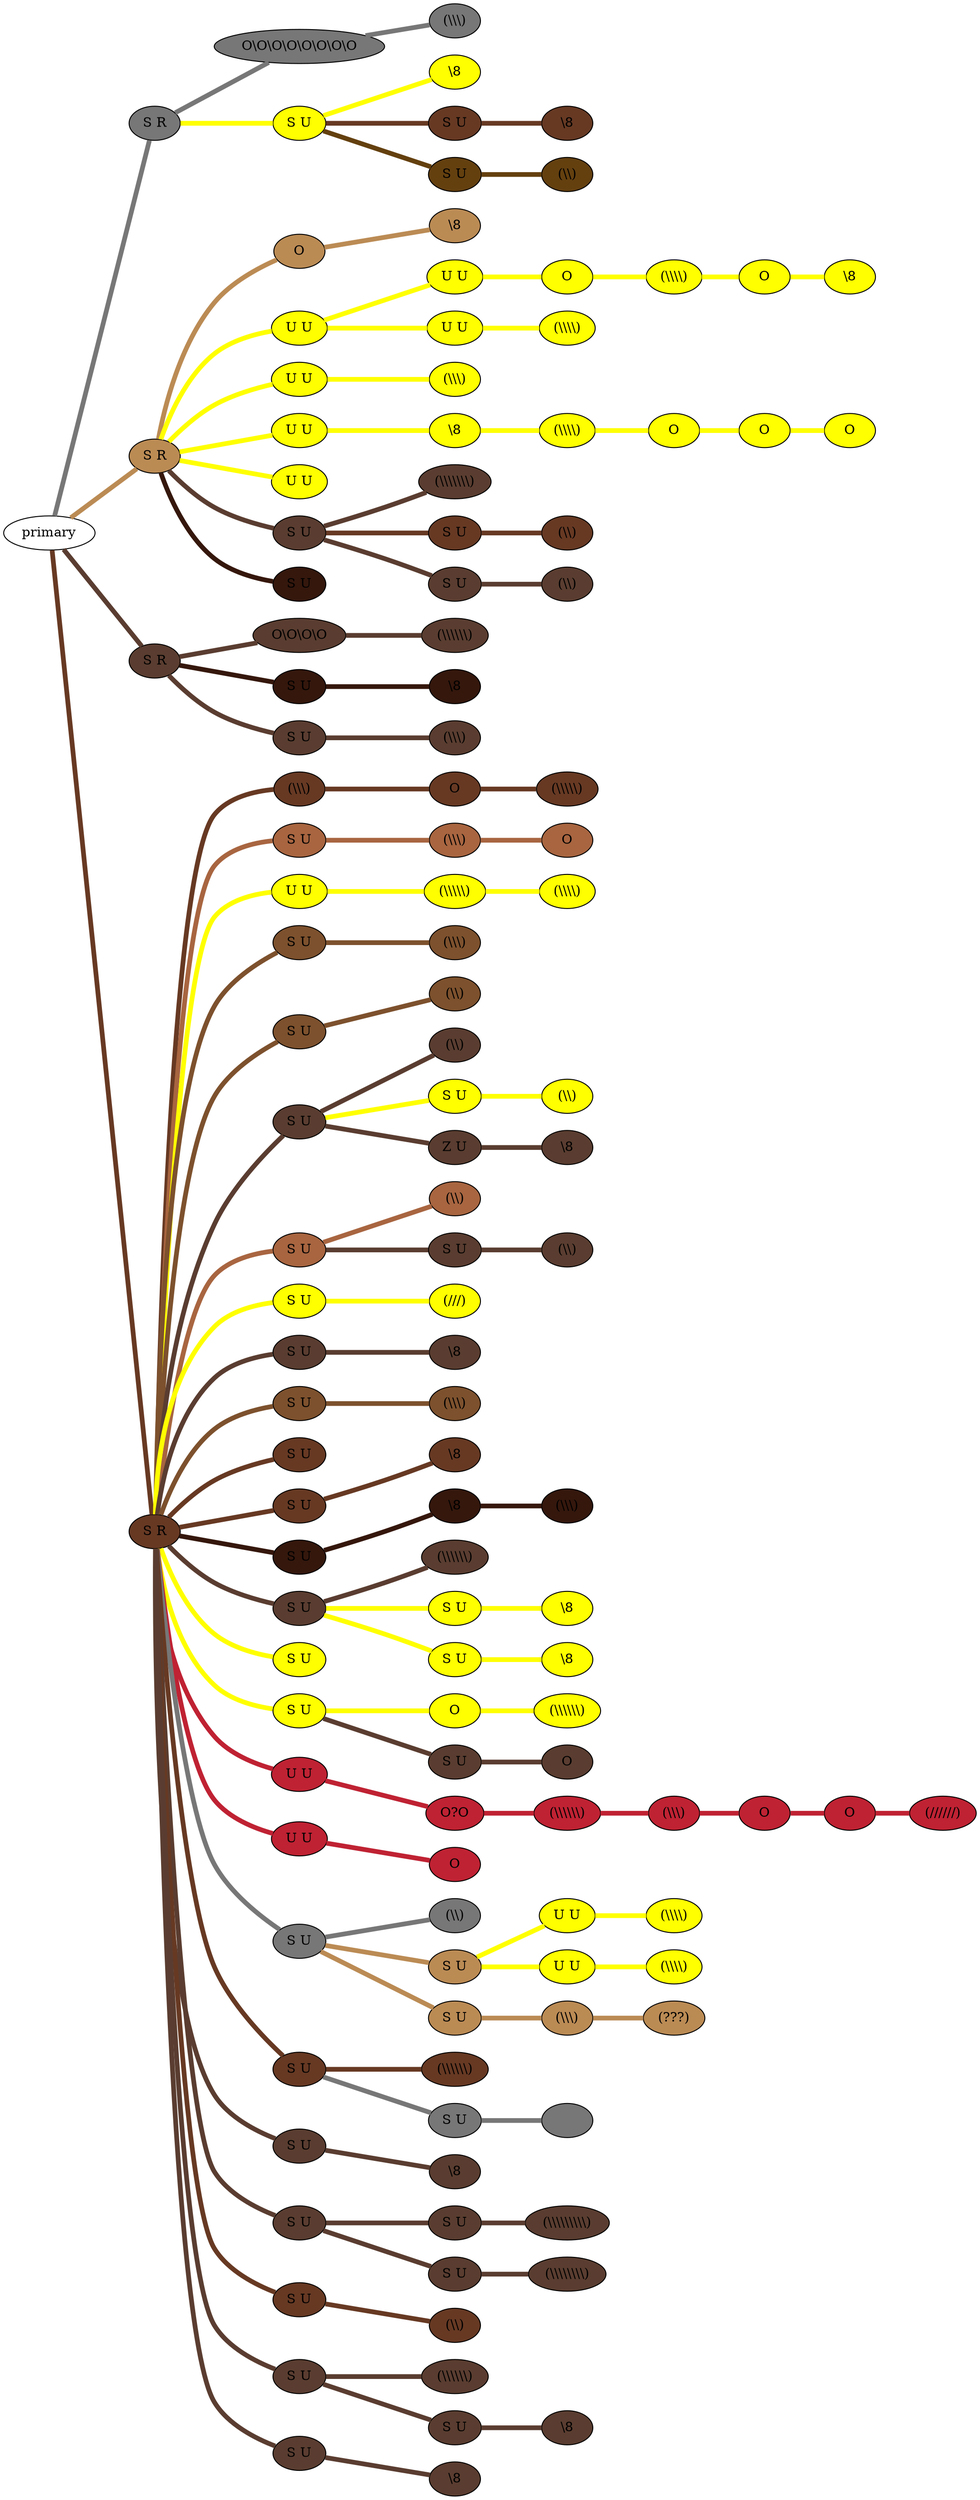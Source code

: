 graph {
 graph [rankdir=LR]
"primary" -- "1" [penwidth=5,color="#777777"]
"1" [label="S R", style=filled, fillcolor="#777777"]
"1" -- "1:0" [penwidth=5,color="#777777"]
"1:0" [label="O\\O\\O\\O\\O\\O\\O\\O", style=filled, fillcolor="#777777"]
"1:0" -- "1:1" [penwidth=5,color="#777777"]
"1:1" [label="(\\\\\\)", style=filled, fillcolor="#777777"]
"1" -- "1s1" [penwidth=5,color=yellow]
"1s1" [label="S U", style=filled, fillcolor=yellow]
"1s1" -- "1s1:0" [penwidth=5,color=yellow]
"1s1:0" [label="\\8", style=filled, fillcolor=yellow]
"1s1" -- "1s1s1" [penwidth=5,color="#673923"]
"1s1s1" [label="S U", style=filled, fillcolor="#673923"]
"1s1s1" -- "1s1s1:0" [penwidth=5,color="#673923"]
"1s1s1:0" [label="\\8", style=filled, fillcolor="#673923"]
"1s1" -- "1s1s2" [penwidth=5,color="#64400F"]
"1s1s2" [label="S U", style=filled, fillcolor="#64400F"]
"1s1s2" -- "1s1s2:0" [penwidth=5,color="#64400F"]
"1s1s2:0" [label="(\\\\)", style=filled, fillcolor="#64400F"]
"primary" -- "2" [penwidth=5,color="#BB8B54"]
"2" [label="S R", style=filled, fillcolor="#BB8B54"]
"2" -- "2:0" [penwidth=5,color="#BB8B54"]
"2:0" [label="O", style=filled, fillcolor="#BB8B54"]
"2:0" -- "2:1" [penwidth=5,color="#BB8B54"]
"2:1" [label="\\8", style=filled, fillcolor="#BB8B54"]
"2" -- "2s1" [penwidth=5,color=yellow]
"2s1" [label="U U", style=filled, fillcolor=yellow]
"2s1" -- "2s1s1" [penwidth=5,color=yellow]
"2s1s1" [label="U U", style=filled, fillcolor=yellow]
"2s1s1" -- "2s1s1:0" [penwidth=5,color=yellow]
"2s1s1:0" [label="O", style=filled, fillcolor=yellow]
"2s1s1:0" -- "2s1s1:1" [penwidth=5,color=yellow]
"2s1s1:1" [label="(\\\\\\\\)", style=filled, fillcolor=yellow]
"2s1s1:1" -- "2s1s1:2" [penwidth=5,color=yellow]
"2s1s1:2" [label="O", style=filled, fillcolor=yellow]
"2s1s1:2" -- "2s1s1:3" [penwidth=5,color=yellow]
"2s1s1:3" [label="\\8", style=filled, fillcolor=yellow]
"2s1" -- "2s1s2" [penwidth=5,color=yellow]
"2s1s2" [label="U U", style=filled, fillcolor=yellow]
"2s1s2" -- "2s1s2:0" [penwidth=5,color=yellow]
"2s1s2:0" [label="(\\\\\\\\)", style=filled, fillcolor=yellow]
"2" -- "2s2" [penwidth=5,color=yellow]
"2s2" [label="U U", style=filled, fillcolor=yellow]
"2s2" -- "2s2:0" [penwidth=5,color=yellow]
"2s2:0" [label="(\\\\\\)", style=filled, fillcolor=yellow]
"2" -- "2s3" [penwidth=5,color=yellow]
"2s3" [label="U U", style=filled, fillcolor=yellow]
"2s3" -- "2s3:0" [penwidth=5,color=yellow]
"2s3:0" [label="\\8", style=filled, fillcolor=yellow]
"2s3:0" -- "2s3:1" [penwidth=5,color=yellow]
"2s3:1" [label="(\\\\\\\\)", style=filled, fillcolor=yellow]
"2s3:1" -- "2s3:2" [penwidth=5,color=yellow]
"2s3:2" [label="O", style=filled, fillcolor=yellow]
"2s3:2" -- "2s3:3" [penwidth=5,color=yellow]
"2s3:3" [label="O", style=filled, fillcolor=yellow]
"2s3:3" -- "2s3:4" [penwidth=5,color=yellow]
"2s3:4" [label="O", style=filled, fillcolor=yellow]
"2" -- "2s4" [penwidth=5,color=yellow]
"2s4" [label="U U", style=filled, fillcolor=yellow]
"2" -- "2s5" [penwidth=5,color="#5A3D30"]
"2s5" [label="S U", style=filled, fillcolor="#5A3D30"]
"2s5" -- "2s5:0" [penwidth=5,color="#5A3D30"]
"2s5:0" [label="(\\\\\\\\\\\\\\)", style=filled, fillcolor="#5A3D30"]
"2s5" -- "2s5s1" [penwidth=5,color="#673923"]
"2s5s1" [label="S U", style=filled, fillcolor="#673923"]
"2s5s1" -- "2s5s1:0" [penwidth=5,color="#673923"]
"2s5s1:0" [label="(\\\\)", style=filled, fillcolor="#673923"]
"2s5" -- "2s5s2" [penwidth=5,color="#5A3D30"]
"2s5s2" [label="S U", style=filled, fillcolor="#5A3D30"]
"2s5s2" -- "2s5s2:0" [penwidth=5,color="#5A3D30"]
"2s5s2:0" [label="(\\\\)", style=filled, fillcolor="#5A3D30"]
"2" -- "2s6" [penwidth=5,color="#35170C"]
"2s6" [label="S U", style=filled, fillcolor="#35170C"]
"primary" -- "3" [penwidth=5,color="#5A3D30"]
"3" [label="S R", style=filled, fillcolor="#5A3D30"]
"3" -- "3:0" [penwidth=5,color="#5A3D30"]
"3:0" [label="O\\O\\O\\O", style=filled, fillcolor="#5A3D30"]
"3:0" -- "3:1" [penwidth=5,color="#5A3D30"]
"3:1" [label="(\\\\\\\\\\\\)", style=filled, fillcolor="#5A3D30"]
"3" -- "3s1" [penwidth=5,color="#35170C"]
"3s1" [label="S U", style=filled, fillcolor="#35170C"]
"3s1" -- "3s1:0" [penwidth=5,color="#35170C"]
"3s1:0" [label="\\8", style=filled, fillcolor="#35170C"]
"3" -- "3s2" [penwidth=5,color="#5A3D30"]
"3s2" [label="S U", style=filled, fillcolor="#5A3D30"]
"3s2" -- "3s2:0" [penwidth=5,color="#5A3D30"]
"3s2:0" [label="(\\\\\\)", style=filled, fillcolor="#5A3D30"]
"primary" -- "4" [penwidth=5,color="#673923"]
"4" [label="S R", style=filled, fillcolor="#673923"]
"4" -- "4:0" [penwidth=5,color="#673923"]
"4:0" [label="(\\\\\\)", style=filled, fillcolor="#673923"]
"4:0" -- "4:1" [penwidth=5,color="#673923"]
"4:1" [label="O", style=filled, fillcolor="#673923"]
"4:1" -- "4:2" [penwidth=5,color="#673923"]
"4:2" [label="(\\\\\\\\\\)", style=filled, fillcolor="#673923"]
"4" -- "4s1" [penwidth=5,color="#A86540"]
"4s1" [label="S U", style=filled, fillcolor="#A86540"]
"4s1" -- "4s1:0" [penwidth=5,color="#A86540"]
"4s1:0" [label="(\\\\\\)", style=filled, fillcolor="#A86540"]
"4s1:0" -- "4s1:1" [penwidth=5,color="#A86540"]
"4s1:1" [label="O", style=filled, fillcolor="#A86540"]
"4" -- "4s2" [penwidth=5,color=yellow]
"4s2" [label="U U", style=filled, fillcolor=yellow]
"4s2" -- "4s2:0" [penwidth=5,color=yellow]
"4s2:0" [label="(\\\\\\\\\\)", style=filled, fillcolor=yellow]
"4s2:0" -- "4s2:1" [penwidth=5,color=yellow]
"4s2:1" [label="(\\\\\\\\)", style=filled, fillcolor=yellow]
"4" -- "4s3" [penwidth=5,color="#7D512D"]
"4s3" [label="S U", style=filled, fillcolor="#7D512D"]
"4s3" -- "4s3:0" [penwidth=5,color="#7D512D"]
"4s3:0" [label="(\\\\\\)", style=filled, fillcolor="#7D512D"]
"4" -- "4s4" [penwidth=5,color="#7D512D"]
"4s4" [label="S U", style=filled, fillcolor="#7D512D"]
"4s4" -- "4s4:0" [penwidth=5,color="#7D512D"]
"4s4:0" [label="(\\\\)", style=filled, fillcolor="#7D512D"]
"4" -- "4s5" [penwidth=5,color="#5A3D30"]
"4s5" [label="S U", style=filled, fillcolor="#5A3D30"]
"4s5" -- "4s5:0" [penwidth=5,color="#5A3D30"]
"4s5:0" [label="(\\\\)", style=filled, fillcolor="#5A3D30"]
"4s5" -- "4s5s1" [penwidth=5,color=yellow]
"4s5s1" [label="S U", style=filled, fillcolor=yellow]
"4s5s1" -- "4s5s1:0" [penwidth=5,color=yellow]
"4s5s1:0" [label="(\\\\)", style=filled, fillcolor=yellow]
"4s5" -- "4s5s2" [penwidth=5,color="#5A3D30"]
"4s5s2" [label="Z U", style=filled, fillcolor="#5A3D30"]
"4s5s2" -- "4s5s2:0" [penwidth=5,color="#5A3D30"]
"4s5s2:0" [label="\\8", style=filled, fillcolor="#5A3D30"]
"4" -- "4s6" [penwidth=5,color="#A86540"]
"4s6" [label="S U", style=filled, fillcolor="#A86540"]
"4s6" -- "4s6:0" [penwidth=5,color="#A86540"]
"4s6:0" [label="(\\\\)", style=filled, fillcolor="#A86540"]
"4s6" -- "4s6s1" [penwidth=5,color="#5A3D30"]
"4s6s1" [label="S U", style=filled, fillcolor="#5A3D30"]
"4s6s1" -- "4s6s1:0" [penwidth=5,color="#5A3D30"]
"4s6s1:0" [label="(\\\\)", style=filled, fillcolor="#5A3D30"]
"4" -- "4s7" [penwidth=5,color=yellow]
"4s7" [label="S U", style=filled, fillcolor=yellow]
"4s7" -- "4s7:0" [penwidth=5,color=yellow]
"4s7:0" [label="(///)", style=filled, fillcolor=yellow]
"4" -- "4s8" [penwidth=5,color="#5A3D30"]
"4s8" [label="S U", style=filled, fillcolor="#5A3D30"]
"4s8" -- "4s8:0" [penwidth=5,color="#5A3D30"]
"4s8:0" [label="\\8", style=filled, fillcolor="#5A3D30"]
"4" -- "4s9" [penwidth=5,color="#7D512D"]
"4s9" [label="S U", style=filled, fillcolor="#7D512D"]
"4s9" -- "4s9:0" [penwidth=5,color="#7D512D"]
"4s9:0" [label="(\\\\\\)", style=filled, fillcolor="#7D512D"]
"4" -- "4s10" [penwidth=5,color="#673923"]
"4s10" [label="S U", style=filled, fillcolor="#673923"]
"4" -- "4s11" [penwidth=5,color="#673923"]
"4s11" [label="S U", style=filled, fillcolor="#673923"]
"4s11" -- "4s11:0" [penwidth=5,color="#673923"]
"4s11:0" [label="\\8", style=filled, fillcolor="#673923"]
"4" -- "4s12" [penwidth=5,color="#35170C"]
"4s12" [label="S U", style=filled, fillcolor="#35170C"]
"4s12" -- "4s12:0" [penwidth=5,color="#35170C"]
"4s12:0" [label="\\8", style=filled, fillcolor="#35170C"]
"4s12:0" -- "4s12:1" [penwidth=5,color="#35170C"]
"4s12:1" [label="(\\\\\\)", style=filled, fillcolor="#35170C"]
"4" -- "4s13" [penwidth=5,color="#5A3D30"]
"4s13" [label="S U", style=filled, fillcolor="#5A3D30"]
"4s13" -- "4s13:0" [penwidth=5,color="#5A3D30"]
"4s13:0" [label="(\\\\\\\\\\\\)", style=filled, fillcolor="#5A3D30"]
"4s13" -- "4s13s1" [penwidth=5,color=yellow]
"4s13s1" [label="S U", style=filled, fillcolor=yellow]
"4s13s1" -- "4s13s1:0" [penwidth=5,color=yellow]
"4s13s1:0" [label="\\8", style=filled, fillcolor=yellow]
"4s13" -- "4s13s2" [penwidth=5,color=yellow]
"4s13s2" [label="S U", style=filled, fillcolor=yellow]
"4s13s2" -- "4s13s2:0" [penwidth=5,color=yellow]
"4s13s2:0" [label="\\8", style=filled, fillcolor=yellow]
"4" -- "4s14" [penwidth=5,color=yellow]
"4s14" [label="S U", style=filled, fillcolor=yellow]
"4" -- "4s15" [penwidth=5,color=yellow]
"4s15" [label="S U", style=filled, fillcolor=yellow]
"4s15" -- "4s15:0" [penwidth=5,color=yellow]
"4s15:0" [label="O", style=filled, fillcolor=yellow]
"4s15:0" -- "4s15:1" [penwidth=5,color=yellow]
"4s15:1" [label="(\\\\\\\\\\\\)", style=filled, fillcolor=yellow]
"4s15" -- "4s15s1" [penwidth=5,color="#5A3D30"]
"4s15s1" [label="S U", style=filled, fillcolor="#5A3D30"]
"4s15s1" -- "4s15s1:0" [penwidth=5,color="#5A3D30"]
"4s15s1:0" [label="O", style=filled, fillcolor="#5A3D30"]
"4" -- "4s16" [penwidth=5,color="#BF2233"]
"4s16" [label="U U", style=filled, fillcolor="#BF2233"]
"4s16" -- "4s16:0" [penwidth=5,color="#BF2233"]
"4s16:0" [label="O?O", style=filled, fillcolor="#BF2233"]
"4s16:0" -- "4s16:1" [penwidth=5,color="#BF2233"]
"4s16:1" [label="(\\\\\\\\\\\\)", style=filled, fillcolor="#BF2233"]
"4s16:1" -- "4s16:2" [penwidth=5,color="#BF2233"]
"4s16:2" [label="(\\\\\\)", style=filled, fillcolor="#BF2233"]
"4s16:2" -- "4s16:3" [penwidth=5,color="#BF2233"]
"4s16:3" [label="O", style=filled, fillcolor="#BF2233"]
"4s16:3" -- "4s16:4" [penwidth=5,color="#BF2233"]
"4s16:4" [label="O", style=filled, fillcolor="#BF2233"]
"4s16:4" -- "4s16:5" [penwidth=5,color="#BF2233"]
"4s16:5" [label="(//////)", style=filled, fillcolor="#BF2233"]
"4" -- "4s17" [penwidth=5,color="#BF2233"]
"4s17" [label="U U", style=filled, fillcolor="#BF2233"]
"4s17" -- "4s17:0" [penwidth=5,color="#BF2233"]
"4s17:0" [label="O", style=filled, fillcolor="#BF2233"]
"4" -- "4s18" [penwidth=5,color="#777777"]
"4s18" [label="S U", style=filled, fillcolor="#777777"]
"4s18" -- "4s18:0" [penwidth=5,color="#777777"]
"4s18:0" [label="(\\\\)", style=filled, fillcolor="#777777"]
"4s18" -- "4s18s1" [penwidth=5,color="#BB8B54"]
"4s18s1" [label="S U", style=filled, fillcolor="#BB8B54"]
"4s18s1" -- "4s18s1s1" [penwidth=5,color=yellow]
"4s18s1s1" [label="U U", style=filled, fillcolor=yellow]
"4s18s1s1" -- "4s18s1s1:0" [penwidth=5,color=yellow]
"4s18s1s1:0" [label="(\\\\\\\\)", style=filled, fillcolor=yellow]
"4s18s1" -- "4s18s1s2" [penwidth=5,color=yellow]
"4s18s1s2" [label="U U", style=filled, fillcolor=yellow]
"4s18s1s2" -- "4s18s1s2:0" [penwidth=5,color=yellow]
"4s18s1s2:0" [label="(\\\\\\\\)", style=filled, fillcolor=yellow]
"4s18" -- "4s18s2" [penwidth=5,color="#BB8B54"]
"4s18s2" [label="S U", style=filled, fillcolor="#BB8B54"]
"4s18s2" -- "4s18s2:0" [penwidth=5,color="#BB8B54"]
"4s18s2:0" [label="(\\\\\\)", style=filled, fillcolor="#BB8B54"]
"4s18s2:0" -- "4s18s2:1" [penwidth=5,color="#BB8B54"]
"4s18s2:1" [label="(???)", style=filled, fillcolor="#BB8B54"]
"4" -- "4s19" [penwidth=5,color="#673923"]
"4s19" [label="S U", style=filled, fillcolor="#673923"]
"4s19" -- "4s19:0" [penwidth=5,color="#673923"]
"4s19:0" [label="(\\\\\\\\\\\\)", style=filled, fillcolor="#673923"]
"4s19" -- "4s19s1" [penwidth=5,color="#777777"]
"4s19s1" [label="S U", style=filled, fillcolor="#777777"]
"4s19s1" -- "4s19s1:0" [penwidth=5,color="#777777"]
"4s19s1:0" [label="", style=filled, fillcolor="#777777"]
"4" -- "4s20" [penwidth=5,color="#5A3D30"]
"4s20" [label="S U", style=filled, fillcolor="#5A3D30"]
"4s20" -- "4s20:0" [penwidth=5,color="#5A3D30"]
"4s20:0" [label="\\8", style=filled, fillcolor="#5A3D30"]
"4" -- "4s21" [penwidth=5,color="#5A3D30"]
"4s21" [label="S U", style=filled, fillcolor="#5A3D30"]
"4s21" -- "4s21s1" [penwidth=5,color="#5A3D30"]
"4s21s1" [label="S U", style=filled, fillcolor="#5A3D30"]
"4s21s1" -- "4s21s1:0" [penwidth=5,color="#5A3D30"]
"4s21s1:0" [label="(\\\\\\\\\\\\\\\\\\)", style=filled, fillcolor="#5A3D30"]
"4s21" -- "4s21s2" [penwidth=5,color="#5A3D30"]
"4s21s2" [label="S U", style=filled, fillcolor="#5A3D30"]
"4s21s2" -- "4s21s2:0" [penwidth=5,color="#5A3D30"]
"4s21s2:0" [label="(\\\\\\\\\\\\\\\\)", style=filled, fillcolor="#5A3D30"]
"4" -- "4s22" [penwidth=5,color="#673923"]
"4s22" [label="S U", style=filled, fillcolor="#673923"]
"4s22" -- "4s22:0" [penwidth=5,color="#673923"]
"4s22:0" [label="(\\\\)", style=filled, fillcolor="#673923"]
"4" -- "4s23" [penwidth=5,color="#5A3D30"]
"4s23" [label="S U", style=filled, fillcolor="#5A3D30"]
"4s23" -- "4s23:0" [penwidth=5,color="#5A3D30"]
"4s23:0" [label="(\\\\\\\\\\\\)", style=filled, fillcolor="#5A3D30"]
"4s23" -- "4s23s1" [penwidth=5,color="#5A3D30"]
"4s23s1" [label="S U", style=filled, fillcolor="#5A3D30"]
"4s23s1" -- "4s23s1:0" [penwidth=5,color="#5A3D30"]
"4s23s1:0" [label="\\8", style=filled, fillcolor="#5A3D30"]
"4" -- "4s24" [penwidth=5,color="#5A3D30"]
"4s24" [label="S U", style=filled, fillcolor="#5A3D30"]
"4s24" -- "4s24:0" [penwidth=5,color="#5A3D30"]
"4s24:0" [label="\\8", style=filled, fillcolor="#5A3D30"]
}

